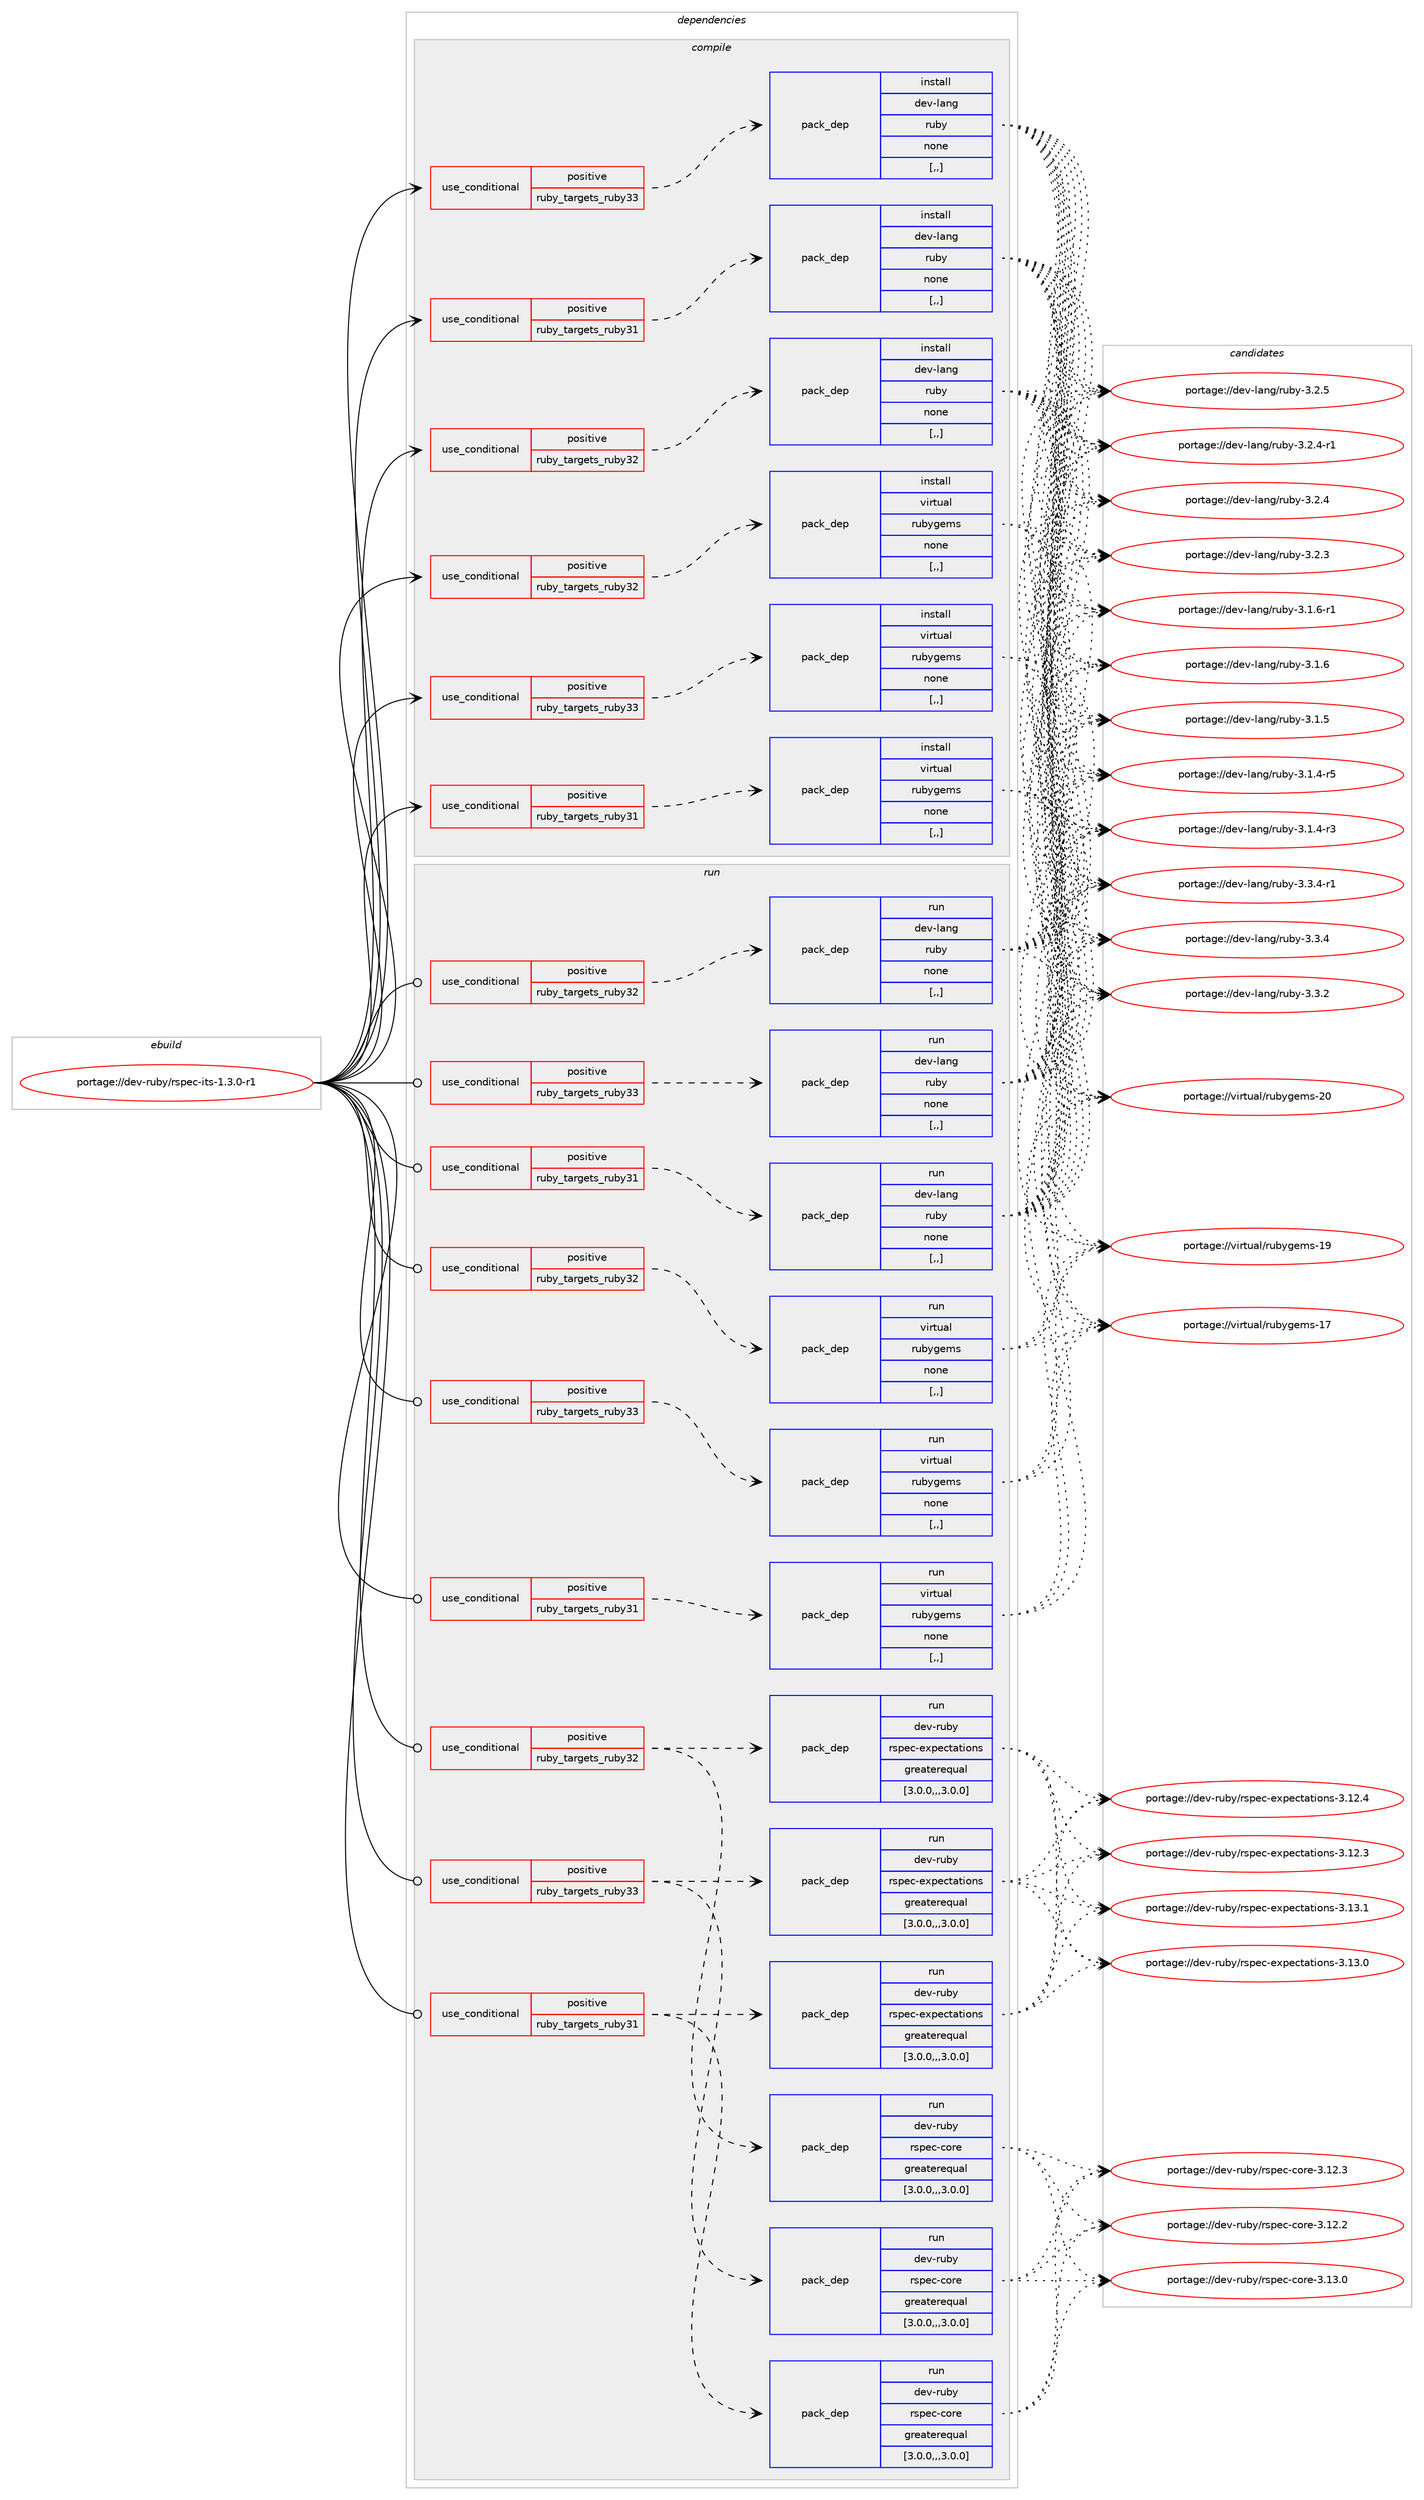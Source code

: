 digraph prolog {

# *************
# Graph options
# *************

newrank=true;
concentrate=true;
compound=true;
graph [rankdir=LR,fontname=Helvetica,fontsize=10,ranksep=1.5];#, ranksep=2.5, nodesep=0.2];
edge  [arrowhead=vee];
node  [fontname=Helvetica,fontsize=10];

# **********
# The ebuild
# **********

subgraph cluster_leftcol {
color=gray;
label=<<i>ebuild</i>>;
id [label="portage://dev-ruby/rspec-its-1.3.0-r1", color=red, width=4, href="../dev-ruby/rspec-its-1.3.0-r1.svg"];
}

# ****************
# The dependencies
# ****************

subgraph cluster_midcol {
color=gray;
label=<<i>dependencies</i>>;
subgraph cluster_compile {
fillcolor="#eeeeee";
style=filled;
label=<<i>compile</i>>;
subgraph cond54997 {
dependency199711 [label=<<TABLE BORDER="0" CELLBORDER="1" CELLSPACING="0" CELLPADDING="4"><TR><TD ROWSPAN="3" CELLPADDING="10">use_conditional</TD></TR><TR><TD>positive</TD></TR><TR><TD>ruby_targets_ruby31</TD></TR></TABLE>>, shape=none, color=red];
subgraph pack143353 {
dependency199712 [label=<<TABLE BORDER="0" CELLBORDER="1" CELLSPACING="0" CELLPADDING="4" WIDTH="220"><TR><TD ROWSPAN="6" CELLPADDING="30">pack_dep</TD></TR><TR><TD WIDTH="110">install</TD></TR><TR><TD>dev-lang</TD></TR><TR><TD>ruby</TD></TR><TR><TD>none</TD></TR><TR><TD>[,,]</TD></TR></TABLE>>, shape=none, color=blue];
}
dependency199711:e -> dependency199712:w [weight=20,style="dashed",arrowhead="vee"];
}
id:e -> dependency199711:w [weight=20,style="solid",arrowhead="vee"];
subgraph cond54998 {
dependency199713 [label=<<TABLE BORDER="0" CELLBORDER="1" CELLSPACING="0" CELLPADDING="4"><TR><TD ROWSPAN="3" CELLPADDING="10">use_conditional</TD></TR><TR><TD>positive</TD></TR><TR><TD>ruby_targets_ruby31</TD></TR></TABLE>>, shape=none, color=red];
subgraph pack143354 {
dependency199714 [label=<<TABLE BORDER="0" CELLBORDER="1" CELLSPACING="0" CELLPADDING="4" WIDTH="220"><TR><TD ROWSPAN="6" CELLPADDING="30">pack_dep</TD></TR><TR><TD WIDTH="110">install</TD></TR><TR><TD>virtual</TD></TR><TR><TD>rubygems</TD></TR><TR><TD>none</TD></TR><TR><TD>[,,]</TD></TR></TABLE>>, shape=none, color=blue];
}
dependency199713:e -> dependency199714:w [weight=20,style="dashed",arrowhead="vee"];
}
id:e -> dependency199713:w [weight=20,style="solid",arrowhead="vee"];
subgraph cond54999 {
dependency199715 [label=<<TABLE BORDER="0" CELLBORDER="1" CELLSPACING="0" CELLPADDING="4"><TR><TD ROWSPAN="3" CELLPADDING="10">use_conditional</TD></TR><TR><TD>positive</TD></TR><TR><TD>ruby_targets_ruby32</TD></TR></TABLE>>, shape=none, color=red];
subgraph pack143355 {
dependency199716 [label=<<TABLE BORDER="0" CELLBORDER="1" CELLSPACING="0" CELLPADDING="4" WIDTH="220"><TR><TD ROWSPAN="6" CELLPADDING="30">pack_dep</TD></TR><TR><TD WIDTH="110">install</TD></TR><TR><TD>dev-lang</TD></TR><TR><TD>ruby</TD></TR><TR><TD>none</TD></TR><TR><TD>[,,]</TD></TR></TABLE>>, shape=none, color=blue];
}
dependency199715:e -> dependency199716:w [weight=20,style="dashed",arrowhead="vee"];
}
id:e -> dependency199715:w [weight=20,style="solid",arrowhead="vee"];
subgraph cond55000 {
dependency199717 [label=<<TABLE BORDER="0" CELLBORDER="1" CELLSPACING="0" CELLPADDING="4"><TR><TD ROWSPAN="3" CELLPADDING="10">use_conditional</TD></TR><TR><TD>positive</TD></TR><TR><TD>ruby_targets_ruby32</TD></TR></TABLE>>, shape=none, color=red];
subgraph pack143356 {
dependency199718 [label=<<TABLE BORDER="0" CELLBORDER="1" CELLSPACING="0" CELLPADDING="4" WIDTH="220"><TR><TD ROWSPAN="6" CELLPADDING="30">pack_dep</TD></TR><TR><TD WIDTH="110">install</TD></TR><TR><TD>virtual</TD></TR><TR><TD>rubygems</TD></TR><TR><TD>none</TD></TR><TR><TD>[,,]</TD></TR></TABLE>>, shape=none, color=blue];
}
dependency199717:e -> dependency199718:w [weight=20,style="dashed",arrowhead="vee"];
}
id:e -> dependency199717:w [weight=20,style="solid",arrowhead="vee"];
subgraph cond55001 {
dependency199719 [label=<<TABLE BORDER="0" CELLBORDER="1" CELLSPACING="0" CELLPADDING="4"><TR><TD ROWSPAN="3" CELLPADDING="10">use_conditional</TD></TR><TR><TD>positive</TD></TR><TR><TD>ruby_targets_ruby33</TD></TR></TABLE>>, shape=none, color=red];
subgraph pack143357 {
dependency199720 [label=<<TABLE BORDER="0" CELLBORDER="1" CELLSPACING="0" CELLPADDING="4" WIDTH="220"><TR><TD ROWSPAN="6" CELLPADDING="30">pack_dep</TD></TR><TR><TD WIDTH="110">install</TD></TR><TR><TD>dev-lang</TD></TR><TR><TD>ruby</TD></TR><TR><TD>none</TD></TR><TR><TD>[,,]</TD></TR></TABLE>>, shape=none, color=blue];
}
dependency199719:e -> dependency199720:w [weight=20,style="dashed",arrowhead="vee"];
}
id:e -> dependency199719:w [weight=20,style="solid",arrowhead="vee"];
subgraph cond55002 {
dependency199721 [label=<<TABLE BORDER="0" CELLBORDER="1" CELLSPACING="0" CELLPADDING="4"><TR><TD ROWSPAN="3" CELLPADDING="10">use_conditional</TD></TR><TR><TD>positive</TD></TR><TR><TD>ruby_targets_ruby33</TD></TR></TABLE>>, shape=none, color=red];
subgraph pack143358 {
dependency199722 [label=<<TABLE BORDER="0" CELLBORDER="1" CELLSPACING="0" CELLPADDING="4" WIDTH="220"><TR><TD ROWSPAN="6" CELLPADDING="30">pack_dep</TD></TR><TR><TD WIDTH="110">install</TD></TR><TR><TD>virtual</TD></TR><TR><TD>rubygems</TD></TR><TR><TD>none</TD></TR><TR><TD>[,,]</TD></TR></TABLE>>, shape=none, color=blue];
}
dependency199721:e -> dependency199722:w [weight=20,style="dashed",arrowhead="vee"];
}
id:e -> dependency199721:w [weight=20,style="solid",arrowhead="vee"];
}
subgraph cluster_compileandrun {
fillcolor="#eeeeee";
style=filled;
label=<<i>compile and run</i>>;
}
subgraph cluster_run {
fillcolor="#eeeeee";
style=filled;
label=<<i>run</i>>;
subgraph cond55003 {
dependency199723 [label=<<TABLE BORDER="0" CELLBORDER="1" CELLSPACING="0" CELLPADDING="4"><TR><TD ROWSPAN="3" CELLPADDING="10">use_conditional</TD></TR><TR><TD>positive</TD></TR><TR><TD>ruby_targets_ruby31</TD></TR></TABLE>>, shape=none, color=red];
subgraph pack143359 {
dependency199724 [label=<<TABLE BORDER="0" CELLBORDER="1" CELLSPACING="0" CELLPADDING="4" WIDTH="220"><TR><TD ROWSPAN="6" CELLPADDING="30">pack_dep</TD></TR><TR><TD WIDTH="110">run</TD></TR><TR><TD>dev-lang</TD></TR><TR><TD>ruby</TD></TR><TR><TD>none</TD></TR><TR><TD>[,,]</TD></TR></TABLE>>, shape=none, color=blue];
}
dependency199723:e -> dependency199724:w [weight=20,style="dashed",arrowhead="vee"];
}
id:e -> dependency199723:w [weight=20,style="solid",arrowhead="odot"];
subgraph cond55004 {
dependency199725 [label=<<TABLE BORDER="0" CELLBORDER="1" CELLSPACING="0" CELLPADDING="4"><TR><TD ROWSPAN="3" CELLPADDING="10">use_conditional</TD></TR><TR><TD>positive</TD></TR><TR><TD>ruby_targets_ruby31</TD></TR></TABLE>>, shape=none, color=red];
subgraph pack143360 {
dependency199726 [label=<<TABLE BORDER="0" CELLBORDER="1" CELLSPACING="0" CELLPADDING="4" WIDTH="220"><TR><TD ROWSPAN="6" CELLPADDING="30">pack_dep</TD></TR><TR><TD WIDTH="110">run</TD></TR><TR><TD>dev-ruby</TD></TR><TR><TD>rspec-core</TD></TR><TR><TD>greaterequal</TD></TR><TR><TD>[3.0.0,,,3.0.0]</TD></TR></TABLE>>, shape=none, color=blue];
}
dependency199725:e -> dependency199726:w [weight=20,style="dashed",arrowhead="vee"];
subgraph pack143361 {
dependency199727 [label=<<TABLE BORDER="0" CELLBORDER="1" CELLSPACING="0" CELLPADDING="4" WIDTH="220"><TR><TD ROWSPAN="6" CELLPADDING="30">pack_dep</TD></TR><TR><TD WIDTH="110">run</TD></TR><TR><TD>dev-ruby</TD></TR><TR><TD>rspec-expectations</TD></TR><TR><TD>greaterequal</TD></TR><TR><TD>[3.0.0,,,3.0.0]</TD></TR></TABLE>>, shape=none, color=blue];
}
dependency199725:e -> dependency199727:w [weight=20,style="dashed",arrowhead="vee"];
}
id:e -> dependency199725:w [weight=20,style="solid",arrowhead="odot"];
subgraph cond55005 {
dependency199728 [label=<<TABLE BORDER="0" CELLBORDER="1" CELLSPACING="0" CELLPADDING="4"><TR><TD ROWSPAN="3" CELLPADDING="10">use_conditional</TD></TR><TR><TD>positive</TD></TR><TR><TD>ruby_targets_ruby31</TD></TR></TABLE>>, shape=none, color=red];
subgraph pack143362 {
dependency199729 [label=<<TABLE BORDER="0" CELLBORDER="1" CELLSPACING="0" CELLPADDING="4" WIDTH="220"><TR><TD ROWSPAN="6" CELLPADDING="30">pack_dep</TD></TR><TR><TD WIDTH="110">run</TD></TR><TR><TD>virtual</TD></TR><TR><TD>rubygems</TD></TR><TR><TD>none</TD></TR><TR><TD>[,,]</TD></TR></TABLE>>, shape=none, color=blue];
}
dependency199728:e -> dependency199729:w [weight=20,style="dashed",arrowhead="vee"];
}
id:e -> dependency199728:w [weight=20,style="solid",arrowhead="odot"];
subgraph cond55006 {
dependency199730 [label=<<TABLE BORDER="0" CELLBORDER="1" CELLSPACING="0" CELLPADDING="4"><TR><TD ROWSPAN="3" CELLPADDING="10">use_conditional</TD></TR><TR><TD>positive</TD></TR><TR><TD>ruby_targets_ruby32</TD></TR></TABLE>>, shape=none, color=red];
subgraph pack143363 {
dependency199731 [label=<<TABLE BORDER="0" CELLBORDER="1" CELLSPACING="0" CELLPADDING="4" WIDTH="220"><TR><TD ROWSPAN="6" CELLPADDING="30">pack_dep</TD></TR><TR><TD WIDTH="110">run</TD></TR><TR><TD>dev-lang</TD></TR><TR><TD>ruby</TD></TR><TR><TD>none</TD></TR><TR><TD>[,,]</TD></TR></TABLE>>, shape=none, color=blue];
}
dependency199730:e -> dependency199731:w [weight=20,style="dashed",arrowhead="vee"];
}
id:e -> dependency199730:w [weight=20,style="solid",arrowhead="odot"];
subgraph cond55007 {
dependency199732 [label=<<TABLE BORDER="0" CELLBORDER="1" CELLSPACING="0" CELLPADDING="4"><TR><TD ROWSPAN="3" CELLPADDING="10">use_conditional</TD></TR><TR><TD>positive</TD></TR><TR><TD>ruby_targets_ruby32</TD></TR></TABLE>>, shape=none, color=red];
subgraph pack143364 {
dependency199733 [label=<<TABLE BORDER="0" CELLBORDER="1" CELLSPACING="0" CELLPADDING="4" WIDTH="220"><TR><TD ROWSPAN="6" CELLPADDING="30">pack_dep</TD></TR><TR><TD WIDTH="110">run</TD></TR><TR><TD>dev-ruby</TD></TR><TR><TD>rspec-core</TD></TR><TR><TD>greaterequal</TD></TR><TR><TD>[3.0.0,,,3.0.0]</TD></TR></TABLE>>, shape=none, color=blue];
}
dependency199732:e -> dependency199733:w [weight=20,style="dashed",arrowhead="vee"];
subgraph pack143365 {
dependency199734 [label=<<TABLE BORDER="0" CELLBORDER="1" CELLSPACING="0" CELLPADDING="4" WIDTH="220"><TR><TD ROWSPAN="6" CELLPADDING="30">pack_dep</TD></TR><TR><TD WIDTH="110">run</TD></TR><TR><TD>dev-ruby</TD></TR><TR><TD>rspec-expectations</TD></TR><TR><TD>greaterequal</TD></TR><TR><TD>[3.0.0,,,3.0.0]</TD></TR></TABLE>>, shape=none, color=blue];
}
dependency199732:e -> dependency199734:w [weight=20,style="dashed",arrowhead="vee"];
}
id:e -> dependency199732:w [weight=20,style="solid",arrowhead="odot"];
subgraph cond55008 {
dependency199735 [label=<<TABLE BORDER="0" CELLBORDER="1" CELLSPACING="0" CELLPADDING="4"><TR><TD ROWSPAN="3" CELLPADDING="10">use_conditional</TD></TR><TR><TD>positive</TD></TR><TR><TD>ruby_targets_ruby32</TD></TR></TABLE>>, shape=none, color=red];
subgraph pack143366 {
dependency199736 [label=<<TABLE BORDER="0" CELLBORDER="1" CELLSPACING="0" CELLPADDING="4" WIDTH="220"><TR><TD ROWSPAN="6" CELLPADDING="30">pack_dep</TD></TR><TR><TD WIDTH="110">run</TD></TR><TR><TD>virtual</TD></TR><TR><TD>rubygems</TD></TR><TR><TD>none</TD></TR><TR><TD>[,,]</TD></TR></TABLE>>, shape=none, color=blue];
}
dependency199735:e -> dependency199736:w [weight=20,style="dashed",arrowhead="vee"];
}
id:e -> dependency199735:w [weight=20,style="solid",arrowhead="odot"];
subgraph cond55009 {
dependency199737 [label=<<TABLE BORDER="0" CELLBORDER="1" CELLSPACING="0" CELLPADDING="4"><TR><TD ROWSPAN="3" CELLPADDING="10">use_conditional</TD></TR><TR><TD>positive</TD></TR><TR><TD>ruby_targets_ruby33</TD></TR></TABLE>>, shape=none, color=red];
subgraph pack143367 {
dependency199738 [label=<<TABLE BORDER="0" CELLBORDER="1" CELLSPACING="0" CELLPADDING="4" WIDTH="220"><TR><TD ROWSPAN="6" CELLPADDING="30">pack_dep</TD></TR><TR><TD WIDTH="110">run</TD></TR><TR><TD>dev-lang</TD></TR><TR><TD>ruby</TD></TR><TR><TD>none</TD></TR><TR><TD>[,,]</TD></TR></TABLE>>, shape=none, color=blue];
}
dependency199737:e -> dependency199738:w [weight=20,style="dashed",arrowhead="vee"];
}
id:e -> dependency199737:w [weight=20,style="solid",arrowhead="odot"];
subgraph cond55010 {
dependency199739 [label=<<TABLE BORDER="0" CELLBORDER="1" CELLSPACING="0" CELLPADDING="4"><TR><TD ROWSPAN="3" CELLPADDING="10">use_conditional</TD></TR><TR><TD>positive</TD></TR><TR><TD>ruby_targets_ruby33</TD></TR></TABLE>>, shape=none, color=red];
subgraph pack143368 {
dependency199740 [label=<<TABLE BORDER="0" CELLBORDER="1" CELLSPACING="0" CELLPADDING="4" WIDTH="220"><TR><TD ROWSPAN="6" CELLPADDING="30">pack_dep</TD></TR><TR><TD WIDTH="110">run</TD></TR><TR><TD>dev-ruby</TD></TR><TR><TD>rspec-core</TD></TR><TR><TD>greaterequal</TD></TR><TR><TD>[3.0.0,,,3.0.0]</TD></TR></TABLE>>, shape=none, color=blue];
}
dependency199739:e -> dependency199740:w [weight=20,style="dashed",arrowhead="vee"];
subgraph pack143369 {
dependency199741 [label=<<TABLE BORDER="0" CELLBORDER="1" CELLSPACING="0" CELLPADDING="4" WIDTH="220"><TR><TD ROWSPAN="6" CELLPADDING="30">pack_dep</TD></TR><TR><TD WIDTH="110">run</TD></TR><TR><TD>dev-ruby</TD></TR><TR><TD>rspec-expectations</TD></TR><TR><TD>greaterequal</TD></TR><TR><TD>[3.0.0,,,3.0.0]</TD></TR></TABLE>>, shape=none, color=blue];
}
dependency199739:e -> dependency199741:w [weight=20,style="dashed",arrowhead="vee"];
}
id:e -> dependency199739:w [weight=20,style="solid",arrowhead="odot"];
subgraph cond55011 {
dependency199742 [label=<<TABLE BORDER="0" CELLBORDER="1" CELLSPACING="0" CELLPADDING="4"><TR><TD ROWSPAN="3" CELLPADDING="10">use_conditional</TD></TR><TR><TD>positive</TD></TR><TR><TD>ruby_targets_ruby33</TD></TR></TABLE>>, shape=none, color=red];
subgraph pack143370 {
dependency199743 [label=<<TABLE BORDER="0" CELLBORDER="1" CELLSPACING="0" CELLPADDING="4" WIDTH="220"><TR><TD ROWSPAN="6" CELLPADDING="30">pack_dep</TD></TR><TR><TD WIDTH="110">run</TD></TR><TR><TD>virtual</TD></TR><TR><TD>rubygems</TD></TR><TR><TD>none</TD></TR><TR><TD>[,,]</TD></TR></TABLE>>, shape=none, color=blue];
}
dependency199742:e -> dependency199743:w [weight=20,style="dashed",arrowhead="vee"];
}
id:e -> dependency199742:w [weight=20,style="solid",arrowhead="odot"];
}
}

# **************
# The candidates
# **************

subgraph cluster_choices {
rank=same;
color=gray;
label=<<i>candidates</i>>;

subgraph choice143353 {
color=black;
nodesep=1;
choice100101118451089711010347114117981214551465146524511449 [label="portage://dev-lang/ruby-3.3.4-r1", color=red, width=4,href="../dev-lang/ruby-3.3.4-r1.svg"];
choice10010111845108971101034711411798121455146514652 [label="portage://dev-lang/ruby-3.3.4", color=red, width=4,href="../dev-lang/ruby-3.3.4.svg"];
choice10010111845108971101034711411798121455146514650 [label="portage://dev-lang/ruby-3.3.2", color=red, width=4,href="../dev-lang/ruby-3.3.2.svg"];
choice10010111845108971101034711411798121455146504653 [label="portage://dev-lang/ruby-3.2.5", color=red, width=4,href="../dev-lang/ruby-3.2.5.svg"];
choice100101118451089711010347114117981214551465046524511449 [label="portage://dev-lang/ruby-3.2.4-r1", color=red, width=4,href="../dev-lang/ruby-3.2.4-r1.svg"];
choice10010111845108971101034711411798121455146504652 [label="portage://dev-lang/ruby-3.2.4", color=red, width=4,href="../dev-lang/ruby-3.2.4.svg"];
choice10010111845108971101034711411798121455146504651 [label="portage://dev-lang/ruby-3.2.3", color=red, width=4,href="../dev-lang/ruby-3.2.3.svg"];
choice100101118451089711010347114117981214551464946544511449 [label="portage://dev-lang/ruby-3.1.6-r1", color=red, width=4,href="../dev-lang/ruby-3.1.6-r1.svg"];
choice10010111845108971101034711411798121455146494654 [label="portage://dev-lang/ruby-3.1.6", color=red, width=4,href="../dev-lang/ruby-3.1.6.svg"];
choice10010111845108971101034711411798121455146494653 [label="portage://dev-lang/ruby-3.1.5", color=red, width=4,href="../dev-lang/ruby-3.1.5.svg"];
choice100101118451089711010347114117981214551464946524511453 [label="portage://dev-lang/ruby-3.1.4-r5", color=red, width=4,href="../dev-lang/ruby-3.1.4-r5.svg"];
choice100101118451089711010347114117981214551464946524511451 [label="portage://dev-lang/ruby-3.1.4-r3", color=red, width=4,href="../dev-lang/ruby-3.1.4-r3.svg"];
dependency199712:e -> choice100101118451089711010347114117981214551465146524511449:w [style=dotted,weight="100"];
dependency199712:e -> choice10010111845108971101034711411798121455146514652:w [style=dotted,weight="100"];
dependency199712:e -> choice10010111845108971101034711411798121455146514650:w [style=dotted,weight="100"];
dependency199712:e -> choice10010111845108971101034711411798121455146504653:w [style=dotted,weight="100"];
dependency199712:e -> choice100101118451089711010347114117981214551465046524511449:w [style=dotted,weight="100"];
dependency199712:e -> choice10010111845108971101034711411798121455146504652:w [style=dotted,weight="100"];
dependency199712:e -> choice10010111845108971101034711411798121455146504651:w [style=dotted,weight="100"];
dependency199712:e -> choice100101118451089711010347114117981214551464946544511449:w [style=dotted,weight="100"];
dependency199712:e -> choice10010111845108971101034711411798121455146494654:w [style=dotted,weight="100"];
dependency199712:e -> choice10010111845108971101034711411798121455146494653:w [style=dotted,weight="100"];
dependency199712:e -> choice100101118451089711010347114117981214551464946524511453:w [style=dotted,weight="100"];
dependency199712:e -> choice100101118451089711010347114117981214551464946524511451:w [style=dotted,weight="100"];
}
subgraph choice143354 {
color=black;
nodesep=1;
choice118105114116117971084711411798121103101109115455048 [label="portage://virtual/rubygems-20", color=red, width=4,href="../virtual/rubygems-20.svg"];
choice118105114116117971084711411798121103101109115454957 [label="portage://virtual/rubygems-19", color=red, width=4,href="../virtual/rubygems-19.svg"];
choice118105114116117971084711411798121103101109115454955 [label="portage://virtual/rubygems-17", color=red, width=4,href="../virtual/rubygems-17.svg"];
dependency199714:e -> choice118105114116117971084711411798121103101109115455048:w [style=dotted,weight="100"];
dependency199714:e -> choice118105114116117971084711411798121103101109115454957:w [style=dotted,weight="100"];
dependency199714:e -> choice118105114116117971084711411798121103101109115454955:w [style=dotted,weight="100"];
}
subgraph choice143355 {
color=black;
nodesep=1;
choice100101118451089711010347114117981214551465146524511449 [label="portage://dev-lang/ruby-3.3.4-r1", color=red, width=4,href="../dev-lang/ruby-3.3.4-r1.svg"];
choice10010111845108971101034711411798121455146514652 [label="portage://dev-lang/ruby-3.3.4", color=red, width=4,href="../dev-lang/ruby-3.3.4.svg"];
choice10010111845108971101034711411798121455146514650 [label="portage://dev-lang/ruby-3.3.2", color=red, width=4,href="../dev-lang/ruby-3.3.2.svg"];
choice10010111845108971101034711411798121455146504653 [label="portage://dev-lang/ruby-3.2.5", color=red, width=4,href="../dev-lang/ruby-3.2.5.svg"];
choice100101118451089711010347114117981214551465046524511449 [label="portage://dev-lang/ruby-3.2.4-r1", color=red, width=4,href="../dev-lang/ruby-3.2.4-r1.svg"];
choice10010111845108971101034711411798121455146504652 [label="portage://dev-lang/ruby-3.2.4", color=red, width=4,href="../dev-lang/ruby-3.2.4.svg"];
choice10010111845108971101034711411798121455146504651 [label="portage://dev-lang/ruby-3.2.3", color=red, width=4,href="../dev-lang/ruby-3.2.3.svg"];
choice100101118451089711010347114117981214551464946544511449 [label="portage://dev-lang/ruby-3.1.6-r1", color=red, width=4,href="../dev-lang/ruby-3.1.6-r1.svg"];
choice10010111845108971101034711411798121455146494654 [label="portage://dev-lang/ruby-3.1.6", color=red, width=4,href="../dev-lang/ruby-3.1.6.svg"];
choice10010111845108971101034711411798121455146494653 [label="portage://dev-lang/ruby-3.1.5", color=red, width=4,href="../dev-lang/ruby-3.1.5.svg"];
choice100101118451089711010347114117981214551464946524511453 [label="portage://dev-lang/ruby-3.1.4-r5", color=red, width=4,href="../dev-lang/ruby-3.1.4-r5.svg"];
choice100101118451089711010347114117981214551464946524511451 [label="portage://dev-lang/ruby-3.1.4-r3", color=red, width=4,href="../dev-lang/ruby-3.1.4-r3.svg"];
dependency199716:e -> choice100101118451089711010347114117981214551465146524511449:w [style=dotted,weight="100"];
dependency199716:e -> choice10010111845108971101034711411798121455146514652:w [style=dotted,weight="100"];
dependency199716:e -> choice10010111845108971101034711411798121455146514650:w [style=dotted,weight="100"];
dependency199716:e -> choice10010111845108971101034711411798121455146504653:w [style=dotted,weight="100"];
dependency199716:e -> choice100101118451089711010347114117981214551465046524511449:w [style=dotted,weight="100"];
dependency199716:e -> choice10010111845108971101034711411798121455146504652:w [style=dotted,weight="100"];
dependency199716:e -> choice10010111845108971101034711411798121455146504651:w [style=dotted,weight="100"];
dependency199716:e -> choice100101118451089711010347114117981214551464946544511449:w [style=dotted,weight="100"];
dependency199716:e -> choice10010111845108971101034711411798121455146494654:w [style=dotted,weight="100"];
dependency199716:e -> choice10010111845108971101034711411798121455146494653:w [style=dotted,weight="100"];
dependency199716:e -> choice100101118451089711010347114117981214551464946524511453:w [style=dotted,weight="100"];
dependency199716:e -> choice100101118451089711010347114117981214551464946524511451:w [style=dotted,weight="100"];
}
subgraph choice143356 {
color=black;
nodesep=1;
choice118105114116117971084711411798121103101109115455048 [label="portage://virtual/rubygems-20", color=red, width=4,href="../virtual/rubygems-20.svg"];
choice118105114116117971084711411798121103101109115454957 [label="portage://virtual/rubygems-19", color=red, width=4,href="../virtual/rubygems-19.svg"];
choice118105114116117971084711411798121103101109115454955 [label="portage://virtual/rubygems-17", color=red, width=4,href="../virtual/rubygems-17.svg"];
dependency199718:e -> choice118105114116117971084711411798121103101109115455048:w [style=dotted,weight="100"];
dependency199718:e -> choice118105114116117971084711411798121103101109115454957:w [style=dotted,weight="100"];
dependency199718:e -> choice118105114116117971084711411798121103101109115454955:w [style=dotted,weight="100"];
}
subgraph choice143357 {
color=black;
nodesep=1;
choice100101118451089711010347114117981214551465146524511449 [label="portage://dev-lang/ruby-3.3.4-r1", color=red, width=4,href="../dev-lang/ruby-3.3.4-r1.svg"];
choice10010111845108971101034711411798121455146514652 [label="portage://dev-lang/ruby-3.3.4", color=red, width=4,href="../dev-lang/ruby-3.3.4.svg"];
choice10010111845108971101034711411798121455146514650 [label="portage://dev-lang/ruby-3.3.2", color=red, width=4,href="../dev-lang/ruby-3.3.2.svg"];
choice10010111845108971101034711411798121455146504653 [label="portage://dev-lang/ruby-3.2.5", color=red, width=4,href="../dev-lang/ruby-3.2.5.svg"];
choice100101118451089711010347114117981214551465046524511449 [label="portage://dev-lang/ruby-3.2.4-r1", color=red, width=4,href="../dev-lang/ruby-3.2.4-r1.svg"];
choice10010111845108971101034711411798121455146504652 [label="portage://dev-lang/ruby-3.2.4", color=red, width=4,href="../dev-lang/ruby-3.2.4.svg"];
choice10010111845108971101034711411798121455146504651 [label="portage://dev-lang/ruby-3.2.3", color=red, width=4,href="../dev-lang/ruby-3.2.3.svg"];
choice100101118451089711010347114117981214551464946544511449 [label="portage://dev-lang/ruby-3.1.6-r1", color=red, width=4,href="../dev-lang/ruby-3.1.6-r1.svg"];
choice10010111845108971101034711411798121455146494654 [label="portage://dev-lang/ruby-3.1.6", color=red, width=4,href="../dev-lang/ruby-3.1.6.svg"];
choice10010111845108971101034711411798121455146494653 [label="portage://dev-lang/ruby-3.1.5", color=red, width=4,href="../dev-lang/ruby-3.1.5.svg"];
choice100101118451089711010347114117981214551464946524511453 [label="portage://dev-lang/ruby-3.1.4-r5", color=red, width=4,href="../dev-lang/ruby-3.1.4-r5.svg"];
choice100101118451089711010347114117981214551464946524511451 [label="portage://dev-lang/ruby-3.1.4-r3", color=red, width=4,href="../dev-lang/ruby-3.1.4-r3.svg"];
dependency199720:e -> choice100101118451089711010347114117981214551465146524511449:w [style=dotted,weight="100"];
dependency199720:e -> choice10010111845108971101034711411798121455146514652:w [style=dotted,weight="100"];
dependency199720:e -> choice10010111845108971101034711411798121455146514650:w [style=dotted,weight="100"];
dependency199720:e -> choice10010111845108971101034711411798121455146504653:w [style=dotted,weight="100"];
dependency199720:e -> choice100101118451089711010347114117981214551465046524511449:w [style=dotted,weight="100"];
dependency199720:e -> choice10010111845108971101034711411798121455146504652:w [style=dotted,weight="100"];
dependency199720:e -> choice10010111845108971101034711411798121455146504651:w [style=dotted,weight="100"];
dependency199720:e -> choice100101118451089711010347114117981214551464946544511449:w [style=dotted,weight="100"];
dependency199720:e -> choice10010111845108971101034711411798121455146494654:w [style=dotted,weight="100"];
dependency199720:e -> choice10010111845108971101034711411798121455146494653:w [style=dotted,weight="100"];
dependency199720:e -> choice100101118451089711010347114117981214551464946524511453:w [style=dotted,weight="100"];
dependency199720:e -> choice100101118451089711010347114117981214551464946524511451:w [style=dotted,weight="100"];
}
subgraph choice143358 {
color=black;
nodesep=1;
choice118105114116117971084711411798121103101109115455048 [label="portage://virtual/rubygems-20", color=red, width=4,href="../virtual/rubygems-20.svg"];
choice118105114116117971084711411798121103101109115454957 [label="portage://virtual/rubygems-19", color=red, width=4,href="../virtual/rubygems-19.svg"];
choice118105114116117971084711411798121103101109115454955 [label="portage://virtual/rubygems-17", color=red, width=4,href="../virtual/rubygems-17.svg"];
dependency199722:e -> choice118105114116117971084711411798121103101109115455048:w [style=dotted,weight="100"];
dependency199722:e -> choice118105114116117971084711411798121103101109115454957:w [style=dotted,weight="100"];
dependency199722:e -> choice118105114116117971084711411798121103101109115454955:w [style=dotted,weight="100"];
}
subgraph choice143359 {
color=black;
nodesep=1;
choice100101118451089711010347114117981214551465146524511449 [label="portage://dev-lang/ruby-3.3.4-r1", color=red, width=4,href="../dev-lang/ruby-3.3.4-r1.svg"];
choice10010111845108971101034711411798121455146514652 [label="portage://dev-lang/ruby-3.3.4", color=red, width=4,href="../dev-lang/ruby-3.3.4.svg"];
choice10010111845108971101034711411798121455146514650 [label="portage://dev-lang/ruby-3.3.2", color=red, width=4,href="../dev-lang/ruby-3.3.2.svg"];
choice10010111845108971101034711411798121455146504653 [label="portage://dev-lang/ruby-3.2.5", color=red, width=4,href="../dev-lang/ruby-3.2.5.svg"];
choice100101118451089711010347114117981214551465046524511449 [label="portage://dev-lang/ruby-3.2.4-r1", color=red, width=4,href="../dev-lang/ruby-3.2.4-r1.svg"];
choice10010111845108971101034711411798121455146504652 [label="portage://dev-lang/ruby-3.2.4", color=red, width=4,href="../dev-lang/ruby-3.2.4.svg"];
choice10010111845108971101034711411798121455146504651 [label="portage://dev-lang/ruby-3.2.3", color=red, width=4,href="../dev-lang/ruby-3.2.3.svg"];
choice100101118451089711010347114117981214551464946544511449 [label="portage://dev-lang/ruby-3.1.6-r1", color=red, width=4,href="../dev-lang/ruby-3.1.6-r1.svg"];
choice10010111845108971101034711411798121455146494654 [label="portage://dev-lang/ruby-3.1.6", color=red, width=4,href="../dev-lang/ruby-3.1.6.svg"];
choice10010111845108971101034711411798121455146494653 [label="portage://dev-lang/ruby-3.1.5", color=red, width=4,href="../dev-lang/ruby-3.1.5.svg"];
choice100101118451089711010347114117981214551464946524511453 [label="portage://dev-lang/ruby-3.1.4-r5", color=red, width=4,href="../dev-lang/ruby-3.1.4-r5.svg"];
choice100101118451089711010347114117981214551464946524511451 [label="portage://dev-lang/ruby-3.1.4-r3", color=red, width=4,href="../dev-lang/ruby-3.1.4-r3.svg"];
dependency199724:e -> choice100101118451089711010347114117981214551465146524511449:w [style=dotted,weight="100"];
dependency199724:e -> choice10010111845108971101034711411798121455146514652:w [style=dotted,weight="100"];
dependency199724:e -> choice10010111845108971101034711411798121455146514650:w [style=dotted,weight="100"];
dependency199724:e -> choice10010111845108971101034711411798121455146504653:w [style=dotted,weight="100"];
dependency199724:e -> choice100101118451089711010347114117981214551465046524511449:w [style=dotted,weight="100"];
dependency199724:e -> choice10010111845108971101034711411798121455146504652:w [style=dotted,weight="100"];
dependency199724:e -> choice10010111845108971101034711411798121455146504651:w [style=dotted,weight="100"];
dependency199724:e -> choice100101118451089711010347114117981214551464946544511449:w [style=dotted,weight="100"];
dependency199724:e -> choice10010111845108971101034711411798121455146494654:w [style=dotted,weight="100"];
dependency199724:e -> choice10010111845108971101034711411798121455146494653:w [style=dotted,weight="100"];
dependency199724:e -> choice100101118451089711010347114117981214551464946524511453:w [style=dotted,weight="100"];
dependency199724:e -> choice100101118451089711010347114117981214551464946524511451:w [style=dotted,weight="100"];
}
subgraph choice143360 {
color=black;
nodesep=1;
choice10010111845114117981214711411511210199459911111410145514649514648 [label="portage://dev-ruby/rspec-core-3.13.0", color=red, width=4,href="../dev-ruby/rspec-core-3.13.0.svg"];
choice10010111845114117981214711411511210199459911111410145514649504651 [label="portage://dev-ruby/rspec-core-3.12.3", color=red, width=4,href="../dev-ruby/rspec-core-3.12.3.svg"];
choice10010111845114117981214711411511210199459911111410145514649504650 [label="portage://dev-ruby/rspec-core-3.12.2", color=red, width=4,href="../dev-ruby/rspec-core-3.12.2.svg"];
dependency199726:e -> choice10010111845114117981214711411511210199459911111410145514649514648:w [style=dotted,weight="100"];
dependency199726:e -> choice10010111845114117981214711411511210199459911111410145514649504651:w [style=dotted,weight="100"];
dependency199726:e -> choice10010111845114117981214711411511210199459911111410145514649504650:w [style=dotted,weight="100"];
}
subgraph choice143361 {
color=black;
nodesep=1;
choice1001011184511411798121471141151121019945101120112101991169711610511111011545514649514649 [label="portage://dev-ruby/rspec-expectations-3.13.1", color=red, width=4,href="../dev-ruby/rspec-expectations-3.13.1.svg"];
choice1001011184511411798121471141151121019945101120112101991169711610511111011545514649514648 [label="portage://dev-ruby/rspec-expectations-3.13.0", color=red, width=4,href="../dev-ruby/rspec-expectations-3.13.0.svg"];
choice1001011184511411798121471141151121019945101120112101991169711610511111011545514649504652 [label="portage://dev-ruby/rspec-expectations-3.12.4", color=red, width=4,href="../dev-ruby/rspec-expectations-3.12.4.svg"];
choice1001011184511411798121471141151121019945101120112101991169711610511111011545514649504651 [label="portage://dev-ruby/rspec-expectations-3.12.3", color=red, width=4,href="../dev-ruby/rspec-expectations-3.12.3.svg"];
dependency199727:e -> choice1001011184511411798121471141151121019945101120112101991169711610511111011545514649514649:w [style=dotted,weight="100"];
dependency199727:e -> choice1001011184511411798121471141151121019945101120112101991169711610511111011545514649514648:w [style=dotted,weight="100"];
dependency199727:e -> choice1001011184511411798121471141151121019945101120112101991169711610511111011545514649504652:w [style=dotted,weight="100"];
dependency199727:e -> choice1001011184511411798121471141151121019945101120112101991169711610511111011545514649504651:w [style=dotted,weight="100"];
}
subgraph choice143362 {
color=black;
nodesep=1;
choice118105114116117971084711411798121103101109115455048 [label="portage://virtual/rubygems-20", color=red, width=4,href="../virtual/rubygems-20.svg"];
choice118105114116117971084711411798121103101109115454957 [label="portage://virtual/rubygems-19", color=red, width=4,href="../virtual/rubygems-19.svg"];
choice118105114116117971084711411798121103101109115454955 [label="portage://virtual/rubygems-17", color=red, width=4,href="../virtual/rubygems-17.svg"];
dependency199729:e -> choice118105114116117971084711411798121103101109115455048:w [style=dotted,weight="100"];
dependency199729:e -> choice118105114116117971084711411798121103101109115454957:w [style=dotted,weight="100"];
dependency199729:e -> choice118105114116117971084711411798121103101109115454955:w [style=dotted,weight="100"];
}
subgraph choice143363 {
color=black;
nodesep=1;
choice100101118451089711010347114117981214551465146524511449 [label="portage://dev-lang/ruby-3.3.4-r1", color=red, width=4,href="../dev-lang/ruby-3.3.4-r1.svg"];
choice10010111845108971101034711411798121455146514652 [label="portage://dev-lang/ruby-3.3.4", color=red, width=4,href="../dev-lang/ruby-3.3.4.svg"];
choice10010111845108971101034711411798121455146514650 [label="portage://dev-lang/ruby-3.3.2", color=red, width=4,href="../dev-lang/ruby-3.3.2.svg"];
choice10010111845108971101034711411798121455146504653 [label="portage://dev-lang/ruby-3.2.5", color=red, width=4,href="../dev-lang/ruby-3.2.5.svg"];
choice100101118451089711010347114117981214551465046524511449 [label="portage://dev-lang/ruby-3.2.4-r1", color=red, width=4,href="../dev-lang/ruby-3.2.4-r1.svg"];
choice10010111845108971101034711411798121455146504652 [label="portage://dev-lang/ruby-3.2.4", color=red, width=4,href="../dev-lang/ruby-3.2.4.svg"];
choice10010111845108971101034711411798121455146504651 [label="portage://dev-lang/ruby-3.2.3", color=red, width=4,href="../dev-lang/ruby-3.2.3.svg"];
choice100101118451089711010347114117981214551464946544511449 [label="portage://dev-lang/ruby-3.1.6-r1", color=red, width=4,href="../dev-lang/ruby-3.1.6-r1.svg"];
choice10010111845108971101034711411798121455146494654 [label="portage://dev-lang/ruby-3.1.6", color=red, width=4,href="../dev-lang/ruby-3.1.6.svg"];
choice10010111845108971101034711411798121455146494653 [label="portage://dev-lang/ruby-3.1.5", color=red, width=4,href="../dev-lang/ruby-3.1.5.svg"];
choice100101118451089711010347114117981214551464946524511453 [label="portage://dev-lang/ruby-3.1.4-r5", color=red, width=4,href="../dev-lang/ruby-3.1.4-r5.svg"];
choice100101118451089711010347114117981214551464946524511451 [label="portage://dev-lang/ruby-3.1.4-r3", color=red, width=4,href="../dev-lang/ruby-3.1.4-r3.svg"];
dependency199731:e -> choice100101118451089711010347114117981214551465146524511449:w [style=dotted,weight="100"];
dependency199731:e -> choice10010111845108971101034711411798121455146514652:w [style=dotted,weight="100"];
dependency199731:e -> choice10010111845108971101034711411798121455146514650:w [style=dotted,weight="100"];
dependency199731:e -> choice10010111845108971101034711411798121455146504653:w [style=dotted,weight="100"];
dependency199731:e -> choice100101118451089711010347114117981214551465046524511449:w [style=dotted,weight="100"];
dependency199731:e -> choice10010111845108971101034711411798121455146504652:w [style=dotted,weight="100"];
dependency199731:e -> choice10010111845108971101034711411798121455146504651:w [style=dotted,weight="100"];
dependency199731:e -> choice100101118451089711010347114117981214551464946544511449:w [style=dotted,weight="100"];
dependency199731:e -> choice10010111845108971101034711411798121455146494654:w [style=dotted,weight="100"];
dependency199731:e -> choice10010111845108971101034711411798121455146494653:w [style=dotted,weight="100"];
dependency199731:e -> choice100101118451089711010347114117981214551464946524511453:w [style=dotted,weight="100"];
dependency199731:e -> choice100101118451089711010347114117981214551464946524511451:w [style=dotted,weight="100"];
}
subgraph choice143364 {
color=black;
nodesep=1;
choice10010111845114117981214711411511210199459911111410145514649514648 [label="portage://dev-ruby/rspec-core-3.13.0", color=red, width=4,href="../dev-ruby/rspec-core-3.13.0.svg"];
choice10010111845114117981214711411511210199459911111410145514649504651 [label="portage://dev-ruby/rspec-core-3.12.3", color=red, width=4,href="../dev-ruby/rspec-core-3.12.3.svg"];
choice10010111845114117981214711411511210199459911111410145514649504650 [label="portage://dev-ruby/rspec-core-3.12.2", color=red, width=4,href="../dev-ruby/rspec-core-3.12.2.svg"];
dependency199733:e -> choice10010111845114117981214711411511210199459911111410145514649514648:w [style=dotted,weight="100"];
dependency199733:e -> choice10010111845114117981214711411511210199459911111410145514649504651:w [style=dotted,weight="100"];
dependency199733:e -> choice10010111845114117981214711411511210199459911111410145514649504650:w [style=dotted,weight="100"];
}
subgraph choice143365 {
color=black;
nodesep=1;
choice1001011184511411798121471141151121019945101120112101991169711610511111011545514649514649 [label="portage://dev-ruby/rspec-expectations-3.13.1", color=red, width=4,href="../dev-ruby/rspec-expectations-3.13.1.svg"];
choice1001011184511411798121471141151121019945101120112101991169711610511111011545514649514648 [label="portage://dev-ruby/rspec-expectations-3.13.0", color=red, width=4,href="../dev-ruby/rspec-expectations-3.13.0.svg"];
choice1001011184511411798121471141151121019945101120112101991169711610511111011545514649504652 [label="portage://dev-ruby/rspec-expectations-3.12.4", color=red, width=4,href="../dev-ruby/rspec-expectations-3.12.4.svg"];
choice1001011184511411798121471141151121019945101120112101991169711610511111011545514649504651 [label="portage://dev-ruby/rspec-expectations-3.12.3", color=red, width=4,href="../dev-ruby/rspec-expectations-3.12.3.svg"];
dependency199734:e -> choice1001011184511411798121471141151121019945101120112101991169711610511111011545514649514649:w [style=dotted,weight="100"];
dependency199734:e -> choice1001011184511411798121471141151121019945101120112101991169711610511111011545514649514648:w [style=dotted,weight="100"];
dependency199734:e -> choice1001011184511411798121471141151121019945101120112101991169711610511111011545514649504652:w [style=dotted,weight="100"];
dependency199734:e -> choice1001011184511411798121471141151121019945101120112101991169711610511111011545514649504651:w [style=dotted,weight="100"];
}
subgraph choice143366 {
color=black;
nodesep=1;
choice118105114116117971084711411798121103101109115455048 [label="portage://virtual/rubygems-20", color=red, width=4,href="../virtual/rubygems-20.svg"];
choice118105114116117971084711411798121103101109115454957 [label="portage://virtual/rubygems-19", color=red, width=4,href="../virtual/rubygems-19.svg"];
choice118105114116117971084711411798121103101109115454955 [label="portage://virtual/rubygems-17", color=red, width=4,href="../virtual/rubygems-17.svg"];
dependency199736:e -> choice118105114116117971084711411798121103101109115455048:w [style=dotted,weight="100"];
dependency199736:e -> choice118105114116117971084711411798121103101109115454957:w [style=dotted,weight="100"];
dependency199736:e -> choice118105114116117971084711411798121103101109115454955:w [style=dotted,weight="100"];
}
subgraph choice143367 {
color=black;
nodesep=1;
choice100101118451089711010347114117981214551465146524511449 [label="portage://dev-lang/ruby-3.3.4-r1", color=red, width=4,href="../dev-lang/ruby-3.3.4-r1.svg"];
choice10010111845108971101034711411798121455146514652 [label="portage://dev-lang/ruby-3.3.4", color=red, width=4,href="../dev-lang/ruby-3.3.4.svg"];
choice10010111845108971101034711411798121455146514650 [label="portage://dev-lang/ruby-3.3.2", color=red, width=4,href="../dev-lang/ruby-3.3.2.svg"];
choice10010111845108971101034711411798121455146504653 [label="portage://dev-lang/ruby-3.2.5", color=red, width=4,href="../dev-lang/ruby-3.2.5.svg"];
choice100101118451089711010347114117981214551465046524511449 [label="portage://dev-lang/ruby-3.2.4-r1", color=red, width=4,href="../dev-lang/ruby-3.2.4-r1.svg"];
choice10010111845108971101034711411798121455146504652 [label="portage://dev-lang/ruby-3.2.4", color=red, width=4,href="../dev-lang/ruby-3.2.4.svg"];
choice10010111845108971101034711411798121455146504651 [label="portage://dev-lang/ruby-3.2.3", color=red, width=4,href="../dev-lang/ruby-3.2.3.svg"];
choice100101118451089711010347114117981214551464946544511449 [label="portage://dev-lang/ruby-3.1.6-r1", color=red, width=4,href="../dev-lang/ruby-3.1.6-r1.svg"];
choice10010111845108971101034711411798121455146494654 [label="portage://dev-lang/ruby-3.1.6", color=red, width=4,href="../dev-lang/ruby-3.1.6.svg"];
choice10010111845108971101034711411798121455146494653 [label="portage://dev-lang/ruby-3.1.5", color=red, width=4,href="../dev-lang/ruby-3.1.5.svg"];
choice100101118451089711010347114117981214551464946524511453 [label="portage://dev-lang/ruby-3.1.4-r5", color=red, width=4,href="../dev-lang/ruby-3.1.4-r5.svg"];
choice100101118451089711010347114117981214551464946524511451 [label="portage://dev-lang/ruby-3.1.4-r3", color=red, width=4,href="../dev-lang/ruby-3.1.4-r3.svg"];
dependency199738:e -> choice100101118451089711010347114117981214551465146524511449:w [style=dotted,weight="100"];
dependency199738:e -> choice10010111845108971101034711411798121455146514652:w [style=dotted,weight="100"];
dependency199738:e -> choice10010111845108971101034711411798121455146514650:w [style=dotted,weight="100"];
dependency199738:e -> choice10010111845108971101034711411798121455146504653:w [style=dotted,weight="100"];
dependency199738:e -> choice100101118451089711010347114117981214551465046524511449:w [style=dotted,weight="100"];
dependency199738:e -> choice10010111845108971101034711411798121455146504652:w [style=dotted,weight="100"];
dependency199738:e -> choice10010111845108971101034711411798121455146504651:w [style=dotted,weight="100"];
dependency199738:e -> choice100101118451089711010347114117981214551464946544511449:w [style=dotted,weight="100"];
dependency199738:e -> choice10010111845108971101034711411798121455146494654:w [style=dotted,weight="100"];
dependency199738:e -> choice10010111845108971101034711411798121455146494653:w [style=dotted,weight="100"];
dependency199738:e -> choice100101118451089711010347114117981214551464946524511453:w [style=dotted,weight="100"];
dependency199738:e -> choice100101118451089711010347114117981214551464946524511451:w [style=dotted,weight="100"];
}
subgraph choice143368 {
color=black;
nodesep=1;
choice10010111845114117981214711411511210199459911111410145514649514648 [label="portage://dev-ruby/rspec-core-3.13.0", color=red, width=4,href="../dev-ruby/rspec-core-3.13.0.svg"];
choice10010111845114117981214711411511210199459911111410145514649504651 [label="portage://dev-ruby/rspec-core-3.12.3", color=red, width=4,href="../dev-ruby/rspec-core-3.12.3.svg"];
choice10010111845114117981214711411511210199459911111410145514649504650 [label="portage://dev-ruby/rspec-core-3.12.2", color=red, width=4,href="../dev-ruby/rspec-core-3.12.2.svg"];
dependency199740:e -> choice10010111845114117981214711411511210199459911111410145514649514648:w [style=dotted,weight="100"];
dependency199740:e -> choice10010111845114117981214711411511210199459911111410145514649504651:w [style=dotted,weight="100"];
dependency199740:e -> choice10010111845114117981214711411511210199459911111410145514649504650:w [style=dotted,weight="100"];
}
subgraph choice143369 {
color=black;
nodesep=1;
choice1001011184511411798121471141151121019945101120112101991169711610511111011545514649514649 [label="portage://dev-ruby/rspec-expectations-3.13.1", color=red, width=4,href="../dev-ruby/rspec-expectations-3.13.1.svg"];
choice1001011184511411798121471141151121019945101120112101991169711610511111011545514649514648 [label="portage://dev-ruby/rspec-expectations-3.13.0", color=red, width=4,href="../dev-ruby/rspec-expectations-3.13.0.svg"];
choice1001011184511411798121471141151121019945101120112101991169711610511111011545514649504652 [label="portage://dev-ruby/rspec-expectations-3.12.4", color=red, width=4,href="../dev-ruby/rspec-expectations-3.12.4.svg"];
choice1001011184511411798121471141151121019945101120112101991169711610511111011545514649504651 [label="portage://dev-ruby/rspec-expectations-3.12.3", color=red, width=4,href="../dev-ruby/rspec-expectations-3.12.3.svg"];
dependency199741:e -> choice1001011184511411798121471141151121019945101120112101991169711610511111011545514649514649:w [style=dotted,weight="100"];
dependency199741:e -> choice1001011184511411798121471141151121019945101120112101991169711610511111011545514649514648:w [style=dotted,weight="100"];
dependency199741:e -> choice1001011184511411798121471141151121019945101120112101991169711610511111011545514649504652:w [style=dotted,weight="100"];
dependency199741:e -> choice1001011184511411798121471141151121019945101120112101991169711610511111011545514649504651:w [style=dotted,weight="100"];
}
subgraph choice143370 {
color=black;
nodesep=1;
choice118105114116117971084711411798121103101109115455048 [label="portage://virtual/rubygems-20", color=red, width=4,href="../virtual/rubygems-20.svg"];
choice118105114116117971084711411798121103101109115454957 [label="portage://virtual/rubygems-19", color=red, width=4,href="../virtual/rubygems-19.svg"];
choice118105114116117971084711411798121103101109115454955 [label="portage://virtual/rubygems-17", color=red, width=4,href="../virtual/rubygems-17.svg"];
dependency199743:e -> choice118105114116117971084711411798121103101109115455048:w [style=dotted,weight="100"];
dependency199743:e -> choice118105114116117971084711411798121103101109115454957:w [style=dotted,weight="100"];
dependency199743:e -> choice118105114116117971084711411798121103101109115454955:w [style=dotted,weight="100"];
}
}

}

